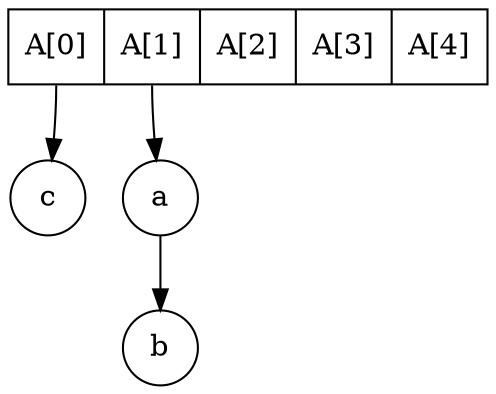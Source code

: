 digraph G{
	node[shape=circle]
	a[shape=record, label="<a0>A[0]|<a1>A[1]|<a2>A[2]|<a3>A[3]|<a4>A[4]"];
	tc[label="c"];
	ta[label="a"];
	tab[label="b"];
	ta->tab;
	{rank=same tc->ta[style=invis]}
	a:a0->tc;
	a:a1->ta;
}